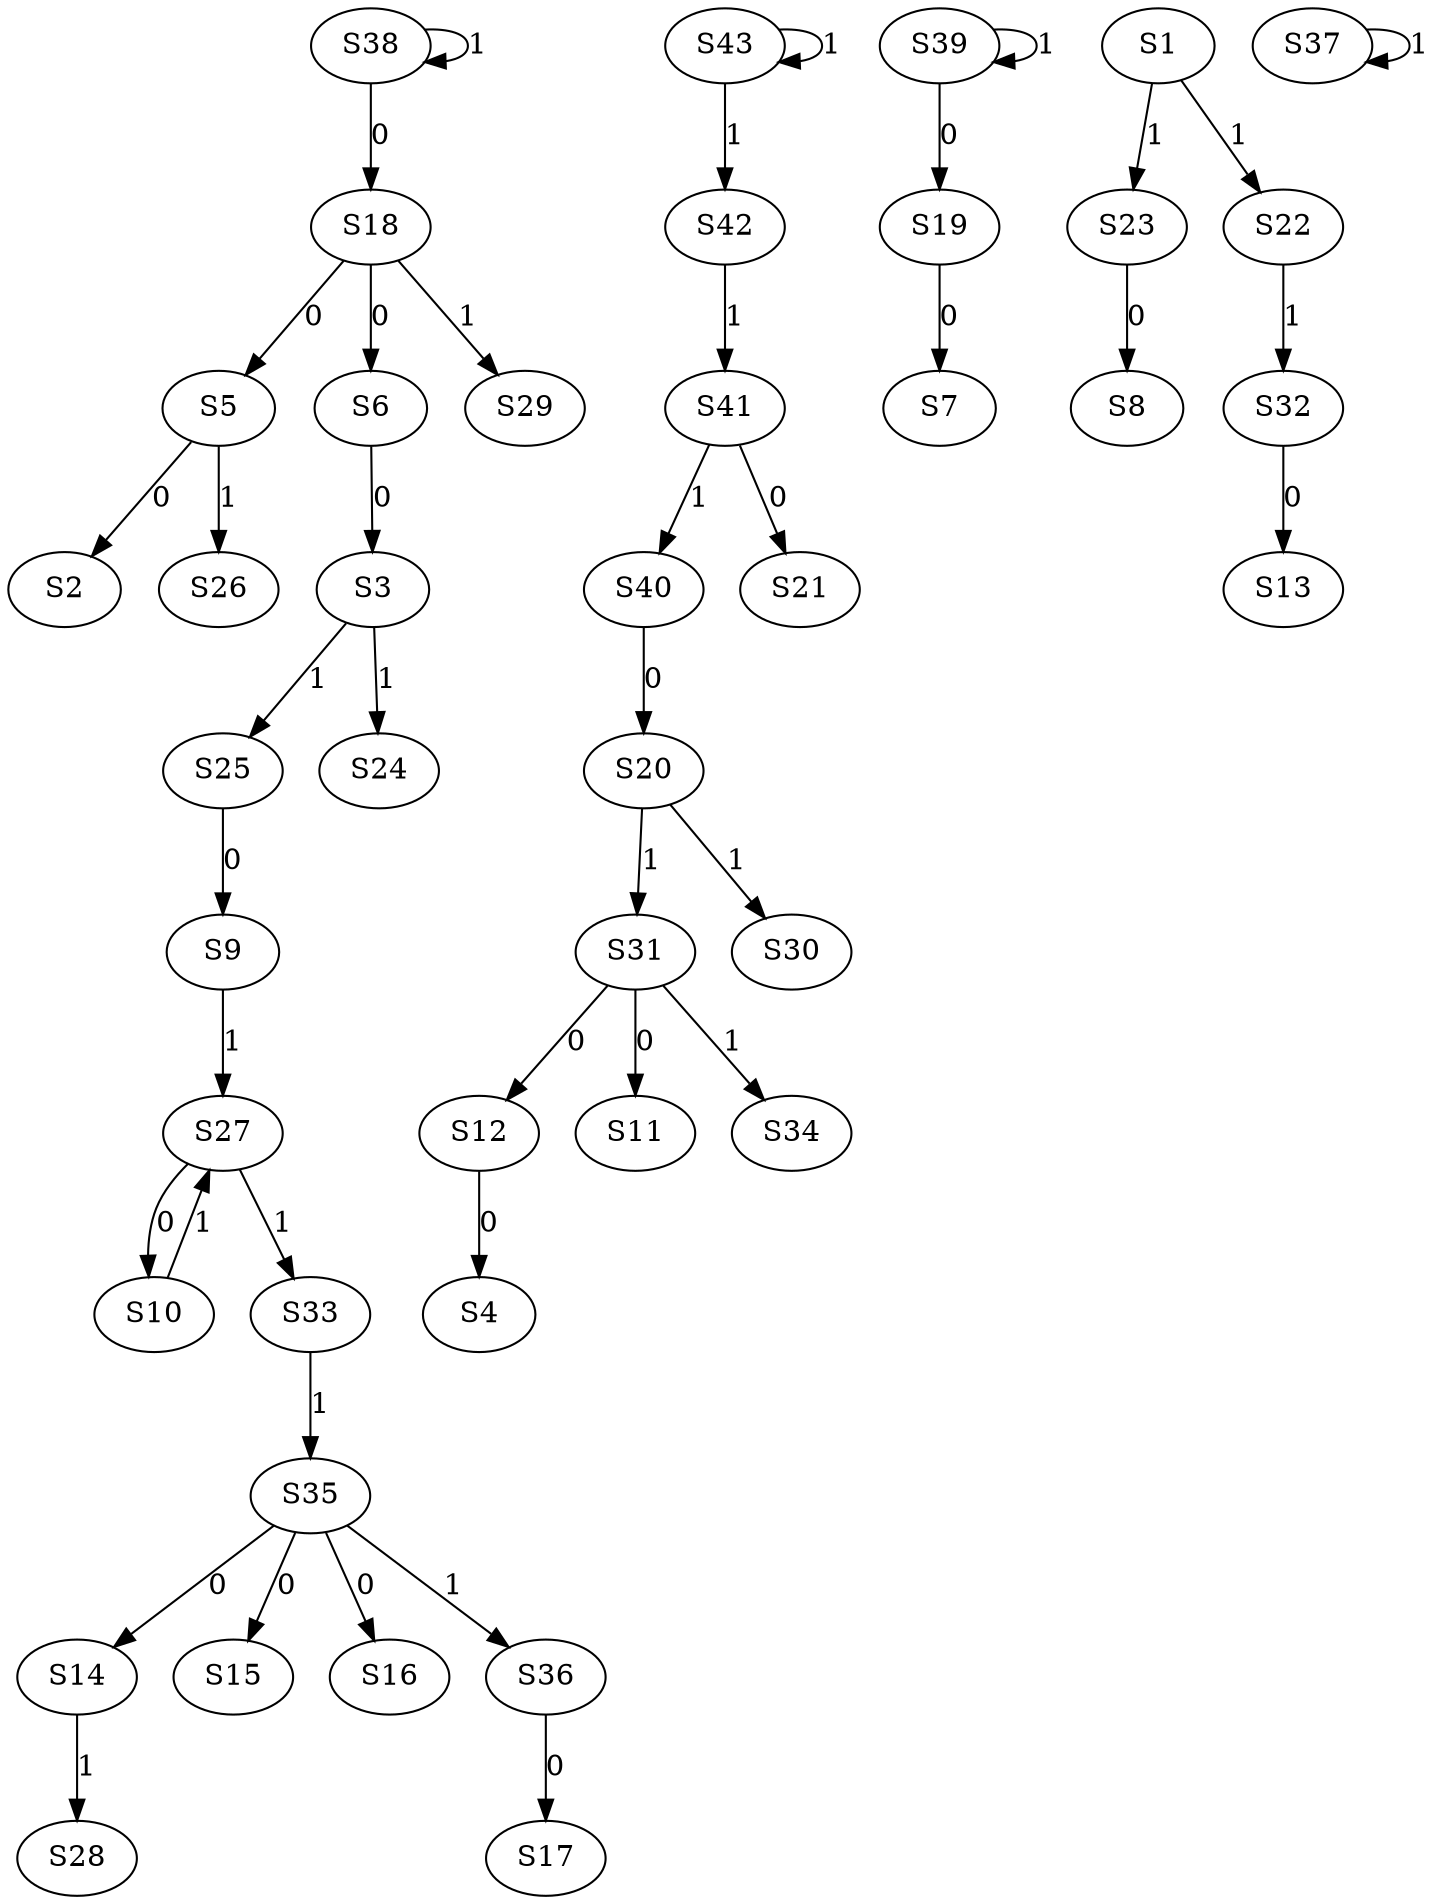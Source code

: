 strict digraph {
	S5 -> S2 [ label = 0 ];
	S6 -> S3 [ label = 0 ];
	S12 -> S4 [ label = 0 ];
	S18 -> S5 [ label = 0 ];
	S18 -> S6 [ label = 0 ];
	S19 -> S7 [ label = 0 ];
	S23 -> S8 [ label = 0 ];
	S25 -> S9 [ label = 0 ];
	S27 -> S10 [ label = 0 ];
	S31 -> S11 [ label = 0 ];
	S31 -> S12 [ label = 0 ];
	S32 -> S13 [ label = 0 ];
	S35 -> S14 [ label = 0 ];
	S35 -> S15 [ label = 0 ];
	S35 -> S16 [ label = 0 ];
	S36 -> S17 [ label = 0 ];
	S38 -> S18 [ label = 0 ];
	S39 -> S19 [ label = 0 ];
	S40 -> S20 [ label = 0 ];
	S41 -> S21 [ label = 0 ];
	S1 -> S22 [ label = 1 ];
	S1 -> S23 [ label = 1 ];
	S3 -> S24 [ label = 1 ];
	S3 -> S25 [ label = 1 ];
	S5 -> S26 [ label = 1 ];
	S10 -> S27 [ label = 1 ];
	S14 -> S28 [ label = 1 ];
	S18 -> S29 [ label = 1 ];
	S20 -> S30 [ label = 1 ];
	S20 -> S31 [ label = 1 ];
	S22 -> S32 [ label = 1 ];
	S27 -> S33 [ label = 1 ];
	S31 -> S34 [ label = 1 ];
	S33 -> S35 [ label = 1 ];
	S35 -> S36 [ label = 1 ];
	S37 -> S37 [ label = 1 ];
	S38 -> S38 [ label = 1 ];
	S39 -> S39 [ label = 1 ];
	S41 -> S40 [ label = 1 ];
	S42 -> S41 [ label = 1 ];
	S43 -> S42 [ label = 1 ];
	S43 -> S43 [ label = 1 ];
	S9 -> S27 [ label = 1 ];
}